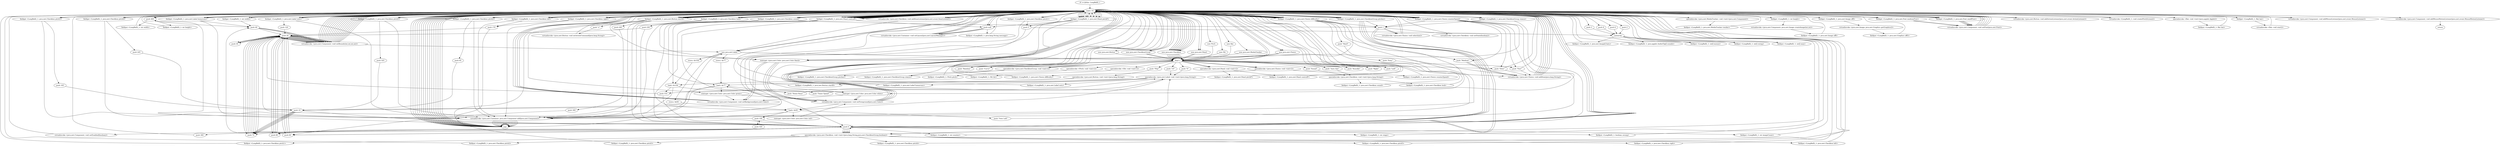 digraph "" {
    "r0 := @this: LongBall2_1"
    "load.r r0"
    "r0 := @this: LongBall2_1"->"load.r r0";
    "push 400"
    "load.r r0"->"push 400";
    "fieldput <LongBall2_1: int width>"
    "push 400"->"fieldput <LongBall2_1: int width>";
    "fieldput <LongBall2_1: int width>"->"load.r r0";
    "load.r r0"->"push 400";
    "fieldput <LongBall2_1: int height>"
    "push 400"->"fieldput <LongBall2_1: int height>";
    "fieldput <LongBall2_1: int height>"->"load.r r0";
    "new java.awt.MediaTracker"
    "load.r r0"->"new java.awt.MediaTracker";
    "dup1.r"
    "new java.awt.MediaTracker"->"dup1.r";
    "dup1.r"->"load.r r0";
    "specialinvoke <java.awt.MediaTracker: void <init>(java.awt.Component)>"
    "load.r r0"->"specialinvoke <java.awt.MediaTracker: void <init>(java.awt.Component)>";
    "fieldput <LongBall2_1: java.awt.MediaTracker tracker>"
    "specialinvoke <java.awt.MediaTracker: void <init>(java.awt.Component)>"->"fieldput <LongBall2_1: java.awt.MediaTracker tracker>";
    "fieldput <LongBall2_1: java.awt.MediaTracker tracker>"->"load.r r0";
    "push 8"
    "load.r r0"->"push 8";
    "newarray"
    "push 8"->"newarray";
    "fieldput <LongBall2_1: java.awt.Image[] bats>"
    "newarray"->"fieldput <LongBall2_1: java.awt.Image[] bats>";
    "fieldput <LongBall2_1: java.awt.Image[] bats>"->"load.r r0";
    "push 6"
    "load.r r0"->"push 6";
    "push 6"->"newarray";
    "fieldput <LongBall2_1: java.applet.AudioClip[] sounds>"
    "newarray"->"fieldput <LongBall2_1: java.applet.AudioClip[] sounds>";
    "fieldput <LongBall2_1: java.applet.AudioClip[] sounds>"->"load.r r0";
    "load.r r0"->"load.r r0";
    "load.r r0"->"load.r r0";
    "fieldget <LongBall2_1: int width>"
    "load.r r0"->"fieldget <LongBall2_1: int width>";
    "fieldget <LongBall2_1: int width>"->"load.r r0";
    "fieldget <LongBall2_1: int height>"
    "load.r r0"->"fieldget <LongBall2_1: int height>";
    "virtualinvoke <java.awt.Component: java.awt.Image createImage(int,int)>"
    "fieldget <LongBall2_1: int height>"->"virtualinvoke <java.awt.Component: java.awt.Image createImage(int,int)>";
    "fieldput <LongBall2_1: java.awt.Image offI>"
    "virtualinvoke <java.awt.Component: java.awt.Image createImage(int,int)>"->"fieldput <LongBall2_1: java.awt.Image offI>";
    "fieldput <LongBall2_1: java.awt.Image offI>"->"load.r r0";
    "load.r r0"->"load.r r0";
    "fieldget <LongBall2_1: java.awt.Image offI>"
    "load.r r0"->"fieldget <LongBall2_1: java.awt.Image offI>";
    "virtualinvoke <java.awt.Image: java.awt.Graphics getGraphics()>"
    "fieldget <LongBall2_1: java.awt.Image offI>"->"virtualinvoke <java.awt.Image: java.awt.Graphics getGraphics()>";
    "fieldput <LongBall2_1: java.awt.Graphics offG>"
    "virtualinvoke <java.awt.Image: java.awt.Graphics getGraphics()>"->"fieldput <LongBall2_1: java.awt.Graphics offG>";
    "fieldput <LongBall2_1: java.awt.Graphics offG>"->"load.r r0";
    "push null"
    "load.r r0"->"push null";
    "virtualinvoke <java.awt.Container: void setLayout(java.awt.LayoutManager)>"
    "push null"->"virtualinvoke <java.awt.Container: void setLayout(java.awt.LayoutManager)>";
    "virtualinvoke <java.awt.Container: void setLayout(java.awt.LayoutManager)>"->"load.r r0";
    "new java.awt.Choice"
    "load.r r0"->"new java.awt.Choice";
    "new java.awt.Choice"->"dup1.r";
    "specialinvoke <java.awt.Choice: void <init>()>"
    "dup1.r"->"specialinvoke <java.awt.Choice: void <init>()>";
    "fieldput <LongBall2_1: java.awt.Choice difficulty>"
    "specialinvoke <java.awt.Choice: void <init>()>"->"fieldput <LongBall2_1: java.awt.Choice difficulty>";
    "fieldput <LongBall2_1: java.awt.Choice difficulty>"->"load.r r0";
    "fieldget <LongBall2_1: java.awt.Choice difficulty>"
    "load.r r0"->"fieldget <LongBall2_1: java.awt.Choice difficulty>";
    "staticget <java.awt.Color: java.awt.Color black>"
    "fieldget <LongBall2_1: java.awt.Choice difficulty>"->"staticget <java.awt.Color: java.awt.Color black>";
    "virtualinvoke <java.awt.Component: void setForeground(java.awt.Color)>"
    "staticget <java.awt.Color: java.awt.Color black>"->"virtualinvoke <java.awt.Component: void setForeground(java.awt.Color)>";
    "virtualinvoke <java.awt.Component: void setForeground(java.awt.Color)>"->"load.r r0";
    "load.r r0"->"fieldget <LongBall2_1: java.awt.Choice difficulty>";
    "staticget <java.awt.Color: java.awt.Color white>"
    "fieldget <LongBall2_1: java.awt.Choice difficulty>"->"staticget <java.awt.Color: java.awt.Color white>";
    "virtualinvoke <java.awt.Component: void setBackground(java.awt.Color)>"
    "staticget <java.awt.Color: java.awt.Color white>"->"virtualinvoke <java.awt.Component: void setBackground(java.awt.Color)>";
    "virtualinvoke <java.awt.Component: void setBackground(java.awt.Color)>"->"load.r r0";
    "load.r r0"->"fieldget <LongBall2_1: java.awt.Choice difficulty>";
    "fieldget <LongBall2_1: java.awt.Choice difficulty>"->"load.r r0";
    "fieldget <LongBall2_1: java.awt.Font smallFont>"
    "load.r r0"->"fieldget <LongBall2_1: java.awt.Font smallFont>";
    "virtualinvoke <java.awt.Component: void setFont(java.awt.Font)>"
    "fieldget <LongBall2_1: java.awt.Font smallFont>"->"virtualinvoke <java.awt.Component: void setFont(java.awt.Font)>";
    "virtualinvoke <java.awt.Component: void setFont(java.awt.Font)>"->"load.r r0";
    "load.r r0"->"fieldget <LongBall2_1: java.awt.Choice difficulty>";
    "push \"Easy\""
    "fieldget <LongBall2_1: java.awt.Choice difficulty>"->"push \"Easy\"";
    "virtualinvoke <java.awt.Choice: void addItem(java.lang.String)>"
    "push \"Easy\""->"virtualinvoke <java.awt.Choice: void addItem(java.lang.String)>";
    "virtualinvoke <java.awt.Choice: void addItem(java.lang.String)>"->"load.r r0";
    "load.r r0"->"fieldget <LongBall2_1: java.awt.Choice difficulty>";
    "push \"Medium\""
    "fieldget <LongBall2_1: java.awt.Choice difficulty>"->"push \"Medium\"";
    "push \"Medium\""->"virtualinvoke <java.awt.Choice: void addItem(java.lang.String)>";
    "virtualinvoke <java.awt.Choice: void addItem(java.lang.String)>"->"load.r r0";
    "load.r r0"->"fieldget <LongBall2_1: java.awt.Choice difficulty>";
    "push \"Hard\""
    "fieldget <LongBall2_1: java.awt.Choice difficulty>"->"push \"Hard\"";
    "push \"Hard\""->"virtualinvoke <java.awt.Choice: void addItem(java.lang.String)>";
    "virtualinvoke <java.awt.Choice: void addItem(java.lang.String)>"->"load.r r0";
    "load.r r0"->"fieldget <LongBall2_1: java.awt.Choice difficulty>";
    "push 1"
    "fieldget <LongBall2_1: java.awt.Choice difficulty>"->"push 1";
    "virtualinvoke <java.awt.Choice: void select(int)>"
    "push 1"->"virtualinvoke <java.awt.Choice: void select(int)>";
    "virtualinvoke <java.awt.Choice: void select(int)>"->"load.r r0";
    "load.r r0"->"fieldget <LongBall2_1: java.awt.Choice difficulty>";
    "push 100"
    "fieldget <LongBall2_1: java.awt.Choice difficulty>"->"push 100";
    "push 320"
    "push 100"->"push 320";
    "push 320"->"push 100";
    "push 20"
    "push 100"->"push 20";
    "virtualinvoke <java.awt.Component: void setBounds(int,int,int,int)>"
    "push 20"->"virtualinvoke <java.awt.Component: void setBounds(int,int,int,int)>";
    "virtualinvoke <java.awt.Component: void setBounds(int,int,int,int)>"->"load.r r0";
    "load.r r0"->"load.r r0";
    "load.r r0"->"fieldget <LongBall2_1: java.awt.Choice difficulty>";
    "virtualinvoke <java.awt.Container: java.awt.Component add(java.awt.Component)>"
    "fieldget <LongBall2_1: java.awt.Choice difficulty>"->"virtualinvoke <java.awt.Container: java.awt.Component add(java.awt.Component)>";
    "pop"
    "virtualinvoke <java.awt.Container: java.awt.Component add(java.awt.Component)>"->"pop";
    "pop"->"load.r r0";
    "new java.awt.Button"
    "load.r r0"->"new java.awt.Button";
    "new java.awt.Button"->"dup1.r";
    "push \"Play\""
    "dup1.r"->"push \"Play\"";
    "specialinvoke <java.awt.Button: void <init>(java.lang.String)>"
    "push \"Play\""->"specialinvoke <java.awt.Button: void <init>(java.lang.String)>";
    "fieldput <LongBall2_1: java.awt.Button startB>"
    "specialinvoke <java.awt.Button: void <init>(java.lang.String)>"->"fieldput <LongBall2_1: java.awt.Button startB>";
    "fieldput <LongBall2_1: java.awt.Button startB>"->"load.r r0";
    "fieldget <LongBall2_1: java.awt.Button startB>"
    "load.r r0"->"fieldget <LongBall2_1: java.awt.Button startB>";
    "fieldget <LongBall2_1: java.awt.Button startB>"->"staticget <java.awt.Color: java.awt.Color black>";
    "staticget <java.awt.Color: java.awt.Color black>"->"virtualinvoke <java.awt.Component: void setForeground(java.awt.Color)>";
    "virtualinvoke <java.awt.Component: void setForeground(java.awt.Color)>"->"load.r r0";
    "load.r r0"->"fieldget <LongBall2_1: java.awt.Button startB>";
    "staticget <java.awt.Color: java.awt.Color green>"
    "fieldget <LongBall2_1: java.awt.Button startB>"->"staticget <java.awt.Color: java.awt.Color green>";
    "staticget <java.awt.Color: java.awt.Color green>"->"virtualinvoke <java.awt.Component: void setBackground(java.awt.Color)>";
    "virtualinvoke <java.awt.Component: void setBackground(java.awt.Color)>"->"load.r r0";
    "load.r r0"->"fieldget <LongBall2_1: java.awt.Button startB>";
    "fieldget <LongBall2_1: java.awt.Button startB>"->"load.r r0";
    "load.r r0"->"fieldget <LongBall2_1: java.awt.Font smallFont>";
    "fieldget <LongBall2_1: java.awt.Font smallFont>"->"virtualinvoke <java.awt.Component: void setFont(java.awt.Font)>";
    "virtualinvoke <java.awt.Component: void setFont(java.awt.Font)>"->"load.r r0";
    "load.r r0"->"fieldget <LongBall2_1: java.awt.Button startB>";
    "push 240"
    "fieldget <LongBall2_1: java.awt.Button startB>"->"push 240";
    "push 300"
    "push 240"->"push 300";
    "push 60"
    "push 300"->"push 60";
    "push 40"
    "push 60"->"push 40";
    "push 40"->"virtualinvoke <java.awt.Component: void setBounds(int,int,int,int)>";
    "virtualinvoke <java.awt.Component: void setBounds(int,int,int,int)>"->"load.r r0";
    "load.r r0"->"fieldget <LongBall2_1: java.awt.Button startB>";
    "push 0"
    "fieldget <LongBall2_1: java.awt.Button startB>"->"push 0";
    "virtualinvoke <java.awt.Component: void setEnabled(boolean)>"
    "push 0"->"virtualinvoke <java.awt.Component: void setEnabled(boolean)>";
    "virtualinvoke <java.awt.Component: void setEnabled(boolean)>"->"load.r r0";
    "load.r r0"->"fieldget <LongBall2_1: java.awt.Button startB>";
    "push \"s\""
    "fieldget <LongBall2_1: java.awt.Button startB>"->"push \"s\"";
    "virtualinvoke <java.awt.Button: void setActionCommand(java.lang.String)>"
    "push \"s\""->"virtualinvoke <java.awt.Button: void setActionCommand(java.lang.String)>";
    "virtualinvoke <java.awt.Button: void setActionCommand(java.lang.String)>"->"load.r r0";
    "load.r r0"->"fieldget <LongBall2_1: java.awt.Button startB>";
    "fieldget <LongBall2_1: java.awt.Button startB>"->"load.r r0";
    "virtualinvoke <java.awt.Button: void addActionListener(java.awt.event.ActionListener)>"
    "load.r r0"->"virtualinvoke <java.awt.Button: void addActionListener(java.awt.event.ActionListener)>";
    "virtualinvoke <java.awt.Button: void addActionListener(java.awt.event.ActionListener)>"->"load.r r0";
    "load.r r0"->"load.r r0";
    "load.r r0"->"fieldget <LongBall2_1: java.awt.Button startB>";
    "fieldget <LongBall2_1: java.awt.Button startB>"->"virtualinvoke <java.awt.Container: java.awt.Component add(java.awt.Component)>";
    "virtualinvoke <java.awt.Container: java.awt.Component add(java.awt.Component)>"->"pop";
    "pop"->"load.r r0";
    "new java.awt.CheckboxGroup"
    "load.r r0"->"new java.awt.CheckboxGroup";
    "new java.awt.CheckboxGroup"->"dup1.r";
    "specialinvoke <java.awt.CheckboxGroup: void <init>()>"
    "dup1.r"->"specialinvoke <java.awt.CheckboxGroup: void <init>()>";
    "fieldput <LongBall2_1: java.awt.CheckboxGroup pitches>"
    "specialinvoke <java.awt.CheckboxGroup: void <init>()>"->"fieldput <LongBall2_1: java.awt.CheckboxGroup pitches>";
    "fieldput <LongBall2_1: java.awt.CheckboxGroup pitches>"->"load.r r0";
    "new java.awt.Checkbox"
    "load.r r0"->"new java.awt.Checkbox";
    "new java.awt.Checkbox"->"dup1.r";
    "push \"Random\""
    "dup1.r"->"push \"Random\"";
    "push \"Random\""->"load.r r0";
    "fieldget <LongBall2_1: java.awt.CheckboxGroup pitches>"
    "load.r r0"->"fieldget <LongBall2_1: java.awt.CheckboxGroup pitches>";
    "fieldget <LongBall2_1: java.awt.CheckboxGroup pitches>"->"push 1";
    "specialinvoke <java.awt.Checkbox: void <init>(java.lang.String,java.awt.CheckboxGroup,boolean)>"
    "push 1"->"specialinvoke <java.awt.Checkbox: void <init>(java.lang.String,java.awt.CheckboxGroup,boolean)>";
    "fieldput <LongBall2_1: java.awt.Checkbox pitch1>"
    "specialinvoke <java.awt.Checkbox: void <init>(java.lang.String,java.awt.CheckboxGroup,boolean)>"->"fieldput <LongBall2_1: java.awt.Checkbox pitch1>";
    "fieldput <LongBall2_1: java.awt.Checkbox pitch1>"->"load.r r0";
    "fieldget <LongBall2_1: java.awt.Checkbox pitch1>"
    "load.r r0"->"fieldget <LongBall2_1: java.awt.Checkbox pitch1>";
    "push 5"
    "fieldget <LongBall2_1: java.awt.Checkbox pitch1>"->"push 5";
    "push 10"
    "push 5"->"push 10";
    "push 70"
    "push 10"->"push 70";
    "push 70"->"push 20";
    "push 20"->"virtualinvoke <java.awt.Component: void setBounds(int,int,int,int)>";
    "virtualinvoke <java.awt.Component: void setBounds(int,int,int,int)>"->"load.r r0";
    "load.r r0"->"new java.awt.Checkbox";
    "new java.awt.Checkbox"->"dup1.r";
    "push \"Fast\""
    "dup1.r"->"push \"Fast\"";
    "push \"Fast\""->"load.r r0";
    "load.r r0"->"fieldget <LongBall2_1: java.awt.CheckboxGroup pitches>";
    "fieldget <LongBall2_1: java.awt.CheckboxGroup pitches>"->"push 0";
    "push 0"->"specialinvoke <java.awt.Checkbox: void <init>(java.lang.String,java.awt.CheckboxGroup,boolean)>";
    "fieldput <LongBall2_1: java.awt.Checkbox pitch2>"
    "specialinvoke <java.awt.Checkbox: void <init>(java.lang.String,java.awt.CheckboxGroup,boolean)>"->"fieldput <LongBall2_1: java.awt.Checkbox pitch2>";
    "fieldput <LongBall2_1: java.awt.Checkbox pitch2>"->"load.r r0";
    "fieldget <LongBall2_1: java.awt.Checkbox pitch2>"
    "load.r r0"->"fieldget <LongBall2_1: java.awt.Checkbox pitch2>";
    "push 85"
    "fieldget <LongBall2_1: java.awt.Checkbox pitch2>"->"push 85";
    "push 85"->"push 10";
    "push 10"->"push 70";
    "push 70"->"push 20";
    "push 20"->"virtualinvoke <java.awt.Component: void setBounds(int,int,int,int)>";
    "virtualinvoke <java.awt.Component: void setBounds(int,int,int,int)>"->"load.r r0";
    "load.r r0"->"new java.awt.Checkbox";
    "new java.awt.Checkbox"->"dup1.r";
    "push \"Slow\""
    "dup1.r"->"push \"Slow\"";
    "push \"Slow\""->"load.r r0";
    "load.r r0"->"fieldget <LongBall2_1: java.awt.CheckboxGroup pitches>";
    "fieldget <LongBall2_1: java.awt.CheckboxGroup pitches>"->"push 0";
    "push 0"->"specialinvoke <java.awt.Checkbox: void <init>(java.lang.String,java.awt.CheckboxGroup,boolean)>";
    "fieldput <LongBall2_1: java.awt.Checkbox pitch3>"
    "specialinvoke <java.awt.Checkbox: void <init>(java.lang.String,java.awt.CheckboxGroup,boolean)>"->"fieldput <LongBall2_1: java.awt.Checkbox pitch3>";
    "fieldput <LongBall2_1: java.awt.Checkbox pitch3>"->"load.r r0";
    "fieldget <LongBall2_1: java.awt.Checkbox pitch3>"
    "load.r r0"->"fieldget <LongBall2_1: java.awt.Checkbox pitch3>";
    "push 165"
    "fieldget <LongBall2_1: java.awt.Checkbox pitch3>"->"push 165";
    "push 165"->"push 10";
    "push 10"->"push 70";
    "push 70"->"push 20";
    "push 20"->"virtualinvoke <java.awt.Component: void setBounds(int,int,int,int)>";
    "virtualinvoke <java.awt.Component: void setBounds(int,int,int,int)>"->"load.r r0";
    "load.r r0"->"new java.awt.Checkbox";
    "new java.awt.Checkbox"->"dup1.r";
    "push \"Curve\""
    "dup1.r"->"push \"Curve\"";
    "push \"Curve\""->"load.r r0";
    "load.r r0"->"fieldget <LongBall2_1: java.awt.CheckboxGroup pitches>";
    "fieldget <LongBall2_1: java.awt.CheckboxGroup pitches>"->"push 0";
    "push 0"->"specialinvoke <java.awt.Checkbox: void <init>(java.lang.String,java.awt.CheckboxGroup,boolean)>";
    "fieldput <LongBall2_1: java.awt.Checkbox pitch4>"
    "specialinvoke <java.awt.Checkbox: void <init>(java.lang.String,java.awt.CheckboxGroup,boolean)>"->"fieldput <LongBall2_1: java.awt.Checkbox pitch4>";
    "fieldput <LongBall2_1: java.awt.Checkbox pitch4>"->"load.r r0";
    "fieldget <LongBall2_1: java.awt.Checkbox pitch4>"
    "load.r r0"->"fieldget <LongBall2_1: java.awt.Checkbox pitch4>";
    "push 245"
    "fieldget <LongBall2_1: java.awt.Checkbox pitch4>"->"push 245";
    "push 245"->"push 10";
    "push 10"->"push 70";
    "push 70"->"push 20";
    "push 20"->"virtualinvoke <java.awt.Component: void setBounds(int,int,int,int)>";
    "virtualinvoke <java.awt.Component: void setBounds(int,int,int,int)>"->"load.r r0";
    "load.r r0"->"new java.awt.Checkbox";
    "new java.awt.Checkbox"->"dup1.r";
    "push \"Knuckle\""
    "dup1.r"->"push \"Knuckle\"";
    "push \"Knuckle\""->"load.r r0";
    "load.r r0"->"fieldget <LongBall2_1: java.awt.CheckboxGroup pitches>";
    "fieldget <LongBall2_1: java.awt.CheckboxGroup pitches>"->"push 0";
    "push 0"->"specialinvoke <java.awt.Checkbox: void <init>(java.lang.String,java.awt.CheckboxGroup,boolean)>";
    "fieldput <LongBall2_1: java.awt.Checkbox pitch5>"
    "specialinvoke <java.awt.Checkbox: void <init>(java.lang.String,java.awt.CheckboxGroup,boolean)>"->"fieldput <LongBall2_1: java.awt.Checkbox pitch5>";
    "fieldput <LongBall2_1: java.awt.Checkbox pitch5>"->"load.r r0";
    "fieldget <LongBall2_1: java.awt.Checkbox pitch5>"
    "load.r r0"->"fieldget <LongBall2_1: java.awt.Checkbox pitch5>";
    "push 325"
    "fieldget <LongBall2_1: java.awt.Checkbox pitch5>"->"push 325";
    "push 325"->"push 10";
    "push 10"->"push 70";
    "push 70"->"push 20";
    "push 20"->"virtualinvoke <java.awt.Component: void setBounds(int,int,int,int)>";
    "virtualinvoke <java.awt.Component: void setBounds(int,int,int,int)>"->"load.r r0";
    "new java.awt.Panel"
    "load.r r0"->"new java.awt.Panel";
    "new java.awt.Panel"->"dup1.r";
    "specialinvoke <java.awt.Panel: void <init>()>"
    "dup1.r"->"specialinvoke <java.awt.Panel: void <init>()>";
    "fieldput <LongBall2_1: java.awt.Panel pitchP>"
    "specialinvoke <java.awt.Panel: void <init>()>"->"fieldput <LongBall2_1: java.awt.Panel pitchP>";
    "fieldput <LongBall2_1: java.awt.Panel pitchP>"->"load.r r0";
    "fieldget <LongBall2_1: java.awt.Panel pitchP>"
    "load.r r0"->"fieldget <LongBall2_1: java.awt.Panel pitchP>";
    "fieldget <LongBall2_1: java.awt.Panel pitchP>"->"push null";
    "push null"->"virtualinvoke <java.awt.Container: void setLayout(java.awt.LayoutManager)>";
    "virtualinvoke <java.awt.Container: void setLayout(java.awt.LayoutManager)>"->"load.r r0";
    "load.r r0"->"fieldget <LongBall2_1: java.awt.Panel pitchP>";
    "fieldget <LongBall2_1: java.awt.Panel pitchP>"->"staticget <java.awt.Color: java.awt.Color black>";
    "staticget <java.awt.Color: java.awt.Color black>"->"virtualinvoke <java.awt.Component: void setBackground(java.awt.Color)>";
    "virtualinvoke <java.awt.Component: void setBackground(java.awt.Color)>"->"load.r r0";
    "load.r r0"->"fieldget <LongBall2_1: java.awt.Panel pitchP>";
    "fieldget <LongBall2_1: java.awt.Panel pitchP>"->"staticget <java.awt.Color: java.awt.Color white>";
    "staticget <java.awt.Color: java.awt.Color white>"->"virtualinvoke <java.awt.Component: void setForeground(java.awt.Color)>";
    "virtualinvoke <java.awt.Component: void setForeground(java.awt.Color)>"->"load.r r0";
    "load.r r0"->"fieldget <LongBall2_1: java.awt.Panel pitchP>";
    "fieldget <LongBall2_1: java.awt.Panel pitchP>"->"load.r r0";
    "load.r r0"->"fieldget <LongBall2_1: java.awt.Font smallFont>";
    "fieldget <LongBall2_1: java.awt.Font smallFont>"->"virtualinvoke <java.awt.Component: void setFont(java.awt.Font)>";
    "virtualinvoke <java.awt.Component: void setFont(java.awt.Font)>"->"load.r r0";
    "load.r r0"->"fieldget <LongBall2_1: java.awt.Panel pitchP>";
    "fieldget <LongBall2_1: java.awt.Panel pitchP>"->"push 0";
    "push 0"->"push 0";
    "push 0"->"push 400";
    "push 400"->"push 40";
    "push 40"->"virtualinvoke <java.awt.Component: void setBounds(int,int,int,int)>";
    "virtualinvoke <java.awt.Component: void setBounds(int,int,int,int)>"->"load.r r0";
    "load.r r0"->"fieldget <LongBall2_1: java.awt.Panel pitchP>";
    "fieldget <LongBall2_1: java.awt.Panel pitchP>"->"load.r r0";
    "load.r r0"->"fieldget <LongBall2_1: java.awt.Checkbox pitch1>";
    "fieldget <LongBall2_1: java.awt.Checkbox pitch1>"->"virtualinvoke <java.awt.Container: java.awt.Component add(java.awt.Component)>";
    "virtualinvoke <java.awt.Container: java.awt.Component add(java.awt.Component)>"->"pop";
    "pop"->"load.r r0";
    "load.r r0"->"fieldget <LongBall2_1: java.awt.Panel pitchP>";
    "fieldget <LongBall2_1: java.awt.Panel pitchP>"->"load.r r0";
    "load.r r0"->"fieldget <LongBall2_1: java.awt.Checkbox pitch2>";
    "fieldget <LongBall2_1: java.awt.Checkbox pitch2>"->"virtualinvoke <java.awt.Container: java.awt.Component add(java.awt.Component)>";
    "virtualinvoke <java.awt.Container: java.awt.Component add(java.awt.Component)>"->"pop";
    "pop"->"load.r r0";
    "load.r r0"->"fieldget <LongBall2_1: java.awt.Panel pitchP>";
    "fieldget <LongBall2_1: java.awt.Panel pitchP>"->"load.r r0";
    "load.r r0"->"fieldget <LongBall2_1: java.awt.Checkbox pitch3>";
    "fieldget <LongBall2_1: java.awt.Checkbox pitch3>"->"virtualinvoke <java.awt.Container: java.awt.Component add(java.awt.Component)>";
    "virtualinvoke <java.awt.Container: java.awt.Component add(java.awt.Component)>"->"pop";
    "pop"->"load.r r0";
    "load.r r0"->"fieldget <LongBall2_1: java.awt.Panel pitchP>";
    "fieldget <LongBall2_1: java.awt.Panel pitchP>"->"load.r r0";
    "load.r r0"->"fieldget <LongBall2_1: java.awt.Checkbox pitch4>";
    "fieldget <LongBall2_1: java.awt.Checkbox pitch4>"->"virtualinvoke <java.awt.Container: java.awt.Component add(java.awt.Component)>";
    "virtualinvoke <java.awt.Container: java.awt.Component add(java.awt.Component)>"->"pop";
    "pop"->"load.r r0";
    "load.r r0"->"fieldget <LongBall2_1: java.awt.Panel pitchP>";
    "fieldget <LongBall2_1: java.awt.Panel pitchP>"->"load.r r0";
    "load.r r0"->"fieldget <LongBall2_1: java.awt.Checkbox pitch5>";
    "fieldget <LongBall2_1: java.awt.Checkbox pitch5>"->"virtualinvoke <java.awt.Container: java.awt.Component add(java.awt.Component)>";
    "virtualinvoke <java.awt.Container: java.awt.Component add(java.awt.Component)>"->"pop";
    "new java.awt.Label"
    "pop"->"new java.awt.Label";
    "store.r $r77"
    "new java.awt.Label"->"store.r $r77";
    "load.r $r77"
    "store.r $r77"->"load.r $r77";
    "push \"Home Runs\""
    "load.r $r77"->"push \"Home Runs\"";
    "specialinvoke <java.awt.Label: void <init>(java.lang.String)>"
    "push \"Home Runs\""->"specialinvoke <java.awt.Label: void <init>(java.lang.String)>";
    "specialinvoke <java.awt.Label: void <init>(java.lang.String)>"->"load.r $r77";
    "load.r $r77"->"staticget <java.awt.Color: java.awt.Color green>";
    "staticget <java.awt.Color: java.awt.Color green>"->"virtualinvoke <java.awt.Component: void setForeground(java.awt.Color)>";
    "virtualinvoke <java.awt.Component: void setForeground(java.awt.Color)>"->"load.r $r77";
    "load.r $r77"->"push 10";
    "push 10"->"push 0";
    "push 80"
    "push 0"->"push 80";
    "push 80"->"push 20";
    "push 20"->"virtualinvoke <java.awt.Component: void setBounds(int,int,int,int)>";
    "virtualinvoke <java.awt.Component: void setBounds(int,int,int,int)>"->"load.r r0";
    "load.r r0"->"new java.awt.Label";
    "new java.awt.Label"->"dup1.r";
    "push \"0\""
    "dup1.r"->"push \"0\"";
    "push \"0\""->"specialinvoke <java.awt.Label: void <init>(java.lang.String)>";
    "fieldput <LongBall2_1: java.awt.Label homeruns>"
    "specialinvoke <java.awt.Label: void <init>(java.lang.String)>"->"fieldput <LongBall2_1: java.awt.Label homeruns>";
    "fieldput <LongBall2_1: java.awt.Label homeruns>"->"load.r r0";
    "fieldget <LongBall2_1: java.awt.Label homeruns>"
    "load.r r0"->"fieldget <LongBall2_1: java.awt.Label homeruns>";
    "fieldget <LongBall2_1: java.awt.Label homeruns>"->"load.r r0";
    "fieldget <LongBall2_1: java.awt.Font mediumFont>"
    "load.r r0"->"fieldget <LongBall2_1: java.awt.Font mediumFont>";
    "fieldget <LongBall2_1: java.awt.Font mediumFont>"->"virtualinvoke <java.awt.Component: void setFont(java.awt.Font)>";
    "virtualinvoke <java.awt.Component: void setFont(java.awt.Font)>"->"load.r r0";
    "load.r r0"->"fieldget <LongBall2_1: java.awt.Label homeruns>";
    "fieldget <LongBall2_1: java.awt.Label homeruns>"->"push 40";
    "push 40"->"push 20";
    "push 30"
    "push 20"->"push 30";
    "push 30"->"push 20";
    "push 20"->"virtualinvoke <java.awt.Component: void setBounds(int,int,int,int)>";
    "virtualinvoke <java.awt.Component: void setBounds(int,int,int,int)>"->"new java.awt.Label";
    "store.r $r83"
    "new java.awt.Label"->"store.r $r83";
    "load.r $r83"
    "store.r $r83"->"load.r $r83";
    "push \"Outs Left\""
    "load.r $r83"->"push \"Outs Left\"";
    "push \"Outs Left\""->"specialinvoke <java.awt.Label: void <init>(java.lang.String)>";
    "specialinvoke <java.awt.Label: void <init>(java.lang.String)>"->"load.r $r83";
    "staticget <java.awt.Color: java.awt.Color red>"
    "load.r $r83"->"staticget <java.awt.Color: java.awt.Color red>";
    "staticget <java.awt.Color: java.awt.Color red>"->"virtualinvoke <java.awt.Component: void setForeground(java.awt.Color)>";
    "virtualinvoke <java.awt.Component: void setForeground(java.awt.Color)>"->"load.r $r83";
    "load.r $r83"->"push 100";
    "push 100"->"push 0";
    "push 0"->"push 60";
    "push 60"->"push 20";
    "push 20"->"virtualinvoke <java.awt.Component: void setBounds(int,int,int,int)>";
    "virtualinvoke <java.awt.Component: void setBounds(int,int,int,int)>"->"load.r r0";
    "load.r r0"->"new java.awt.Label";
    "new java.awt.Label"->"dup1.r";
    "push \"10\""
    "dup1.r"->"push \"10\"";
    "push \"10\""->"specialinvoke <java.awt.Label: void <init>(java.lang.String)>";
    "fieldput <LongBall2_1: java.awt.Label outs>"
    "specialinvoke <java.awt.Label: void <init>(java.lang.String)>"->"fieldput <LongBall2_1: java.awt.Label outs>";
    "fieldput <LongBall2_1: java.awt.Label outs>"->"load.r r0";
    "fieldget <LongBall2_1: java.awt.Label outs>"
    "load.r r0"->"fieldget <LongBall2_1: java.awt.Label outs>";
    "fieldget <LongBall2_1: java.awt.Label outs>"->"load.r r0";
    "load.r r0"->"fieldget <LongBall2_1: java.awt.Font mediumFont>";
    "fieldget <LongBall2_1: java.awt.Font mediumFont>"->"virtualinvoke <java.awt.Component: void setFont(java.awt.Font)>";
    "virtualinvoke <java.awt.Component: void setFont(java.awt.Font)>"->"load.r r0";
    "load.r r0"->"fieldget <LongBall2_1: java.awt.Label outs>";
    "push 120"
    "fieldget <LongBall2_1: java.awt.Label outs>"->"push 120";
    "push 120"->"push 20";
    "push 20"->"push 30";
    "push 30"->"push 20";
    "push 20"->"virtualinvoke <java.awt.Component: void setBounds(int,int,int,int)>";
    "virtualinvoke <java.awt.Component: void setBounds(int,int,int,int)>"->"load.r r0";
    "load.r r0"->"new java.awt.CheckboxGroup";
    "new java.awt.CheckboxGroup"->"dup1.r";
    "dup1.r"->"specialinvoke <java.awt.CheckboxGroup: void <init>()>";
    "fieldput <LongBall2_1: java.awt.CheckboxGroup stance>"
    "specialinvoke <java.awt.CheckboxGroup: void <init>()>"->"fieldput <LongBall2_1: java.awt.CheckboxGroup stance>";
    "fieldput <LongBall2_1: java.awt.CheckboxGroup stance>"->"load.r r0";
    "load.r r0"->"new java.awt.Checkbox";
    "new java.awt.Checkbox"->"dup1.r";
    "push \"Right\""
    "dup1.r"->"push \"Right\"";
    "push \"Right\""->"load.r r0";
    "fieldget <LongBall2_1: java.awt.CheckboxGroup stance>"
    "load.r r0"->"fieldget <LongBall2_1: java.awt.CheckboxGroup stance>";
    "fieldget <LongBall2_1: java.awt.CheckboxGroup stance>"->"push 1";
    "push 1"->"specialinvoke <java.awt.Checkbox: void <init>(java.lang.String,java.awt.CheckboxGroup,boolean)>";
    "fieldput <LongBall2_1: java.awt.Checkbox right>"
    "specialinvoke <java.awt.Checkbox: void <init>(java.lang.String,java.awt.CheckboxGroup,boolean)>"->"fieldput <LongBall2_1: java.awt.Checkbox right>";
    "fieldput <LongBall2_1: java.awt.Checkbox right>"->"load.r r0";
    "fieldget <LongBall2_1: java.awt.Checkbox right>"
    "load.r r0"->"fieldget <LongBall2_1: java.awt.Checkbox right>";
    "push 170"
    "fieldget <LongBall2_1: java.awt.Checkbox right>"->"push 170";
    "push 170"->"push 0";
    "push 0"->"push 60";
    "push 60"->"push 20";
    "push 20"->"virtualinvoke <java.awt.Component: void setBounds(int,int,int,int)>";
    "virtualinvoke <java.awt.Component: void setBounds(int,int,int,int)>"->"load.r r0";
    "load.r r0"->"fieldget <LongBall2_1: java.awt.Checkbox right>";
    "fieldget <LongBall2_1: java.awt.Checkbox right>"->"load.r r0";
    "virtualinvoke <java.awt.Checkbox: void addItemListener(java.awt.event.ItemListener)>"
    "load.r r0"->"virtualinvoke <java.awt.Checkbox: void addItemListener(java.awt.event.ItemListener)>";
    "virtualinvoke <java.awt.Checkbox: void addItemListener(java.awt.event.ItemListener)>"->"load.r r0";
    "load.r r0"->"new java.awt.Checkbox";
    "new java.awt.Checkbox"->"dup1.r";
    "push \"Left\""
    "dup1.r"->"push \"Left\"";
    "push \"Left\""->"load.r r0";
    "load.r r0"->"fieldget <LongBall2_1: java.awt.CheckboxGroup stance>";
    "fieldget <LongBall2_1: java.awt.CheckboxGroup stance>"->"push 0";
    "push 0"->"specialinvoke <java.awt.Checkbox: void <init>(java.lang.String,java.awt.CheckboxGroup,boolean)>";
    "fieldput <LongBall2_1: java.awt.Checkbox left>"
    "specialinvoke <java.awt.Checkbox: void <init>(java.lang.String,java.awt.CheckboxGroup,boolean)>"->"fieldput <LongBall2_1: java.awt.Checkbox left>";
    "fieldput <LongBall2_1: java.awt.Checkbox left>"->"load.r r0";
    "fieldget <LongBall2_1: java.awt.Checkbox left>"
    "load.r r0"->"fieldget <LongBall2_1: java.awt.Checkbox left>";
    "fieldget <LongBall2_1: java.awt.Checkbox left>"->"push 170";
    "push 170"->"push 20";
    "push 20"->"push 60";
    "push 60"->"push 20";
    "push 20"->"virtualinvoke <java.awt.Component: void setBounds(int,int,int,int)>";
    "virtualinvoke <java.awt.Component: void setBounds(int,int,int,int)>"->"load.r r0";
    "load.r r0"->"fieldget <LongBall2_1: java.awt.Checkbox left>";
    "fieldget <LongBall2_1: java.awt.Checkbox left>"->"load.r r0";
    "load.r r0"->"virtualinvoke <java.awt.Checkbox: void addItemListener(java.awt.event.ItemListener)>";
    "virtualinvoke <java.awt.Checkbox: void addItemListener(java.awt.event.ItemListener)>"->"load.r r0";
    "load.r r0"->"new java.awt.Checkbox";
    "new java.awt.Checkbox"->"dup1.r";
    "push \"Sound\""
    "dup1.r"->"push \"Sound\"";
    "specialinvoke <java.awt.Checkbox: void <init>(java.lang.String)>"
    "push \"Sound\""->"specialinvoke <java.awt.Checkbox: void <init>(java.lang.String)>";
    "fieldput <LongBall2_1: java.awt.Checkbox sound>"
    "specialinvoke <java.awt.Checkbox: void <init>(java.lang.String)>"->"fieldput <LongBall2_1: java.awt.Checkbox sound>";
    "fieldput <LongBall2_1: java.awt.Checkbox sound>"->"load.r r0";
    "fieldget <LongBall2_1: java.awt.Checkbox sound>"
    "load.r r0"->"fieldget <LongBall2_1: java.awt.Checkbox sound>";
    "fieldget <LongBall2_1: java.awt.Checkbox sound>"->"push 1";
    "virtualinvoke <java.awt.Checkbox: void setState(boolean)>"
    "push 1"->"virtualinvoke <java.awt.Checkbox: void setState(boolean)>";
    "virtualinvoke <java.awt.Checkbox: void setState(boolean)>"->"load.r r0";
    "load.r r0"->"fieldget <LongBall2_1: java.awt.Checkbox sound>";
    "push 230"
    "fieldget <LongBall2_1: java.awt.Checkbox sound>"->"push 230";
    "push 230"->"push 20";
    "push 20"->"push 70";
    "push 70"->"push 20";
    "push 20"->"virtualinvoke <java.awt.Component: void setBounds(int,int,int,int)>";
    "virtualinvoke <java.awt.Component: void setBounds(int,int,int,int)>"->"load.r r0";
    "load.r r0"->"new java.awt.Checkbox";
    "new java.awt.Checkbox"->"dup1.r";
    "push \"Auto Aim\""
    "dup1.r"->"push \"Auto Aim\"";
    "push \"Auto Aim\""->"specialinvoke <java.awt.Checkbox: void <init>(java.lang.String)>";
    "fieldput <LongBall2_1: java.awt.Checkbox lock>"
    "specialinvoke <java.awt.Checkbox: void <init>(java.lang.String)>"->"fieldput <LongBall2_1: java.awt.Checkbox lock>";
    "fieldput <LongBall2_1: java.awt.Checkbox lock>"->"load.r r0";
    "fieldget <LongBall2_1: java.awt.Checkbox lock>"
    "load.r r0"->"fieldget <LongBall2_1: java.awt.Checkbox lock>";
    "fieldget <LongBall2_1: java.awt.Checkbox lock>"->"push 230";
    "push 230"->"push 0";
    "push 0"->"push 70";
    "push 70"->"push 20";
    "push 20"->"virtualinvoke <java.awt.Component: void setBounds(int,int,int,int)>";
    "virtualinvoke <java.awt.Component: void setBounds(int,int,int,int)>"->"load.r r0";
    "load.r r0"->"fieldget <LongBall2_1: java.awt.Checkbox lock>";
    "fieldget <LongBall2_1: java.awt.Checkbox lock>"->"load.r r0";
    "load.r r0"->"virtualinvoke <java.awt.Checkbox: void addItemListener(java.awt.event.ItemListener)>";
    "virtualinvoke <java.awt.Checkbox: void addItemListener(java.awt.event.ItemListener)>"->"new java.awt.Label";
    "store.r $r104"
    "new java.awt.Label"->"store.r $r104";
    "load.r $r104"
    "store.r $r104"->"load.r $r104";
    "push \"Timer Speed\""
    "load.r $r104"->"push \"Timer Speed\"";
    "push \"Timer Speed\""->"specialinvoke <java.awt.Label: void <init>(java.lang.String)>";
    "specialinvoke <java.awt.Label: void <init>(java.lang.String)>"->"load.r $r104";
    "push 310"
    "load.r $r104"->"push 310";
    "push 310"->"push 0";
    "push 0"->"push 80";
    "push 80"->"push 20";
    "push 20"->"virtualinvoke <java.awt.Component: void setBounds(int,int,int,int)>";
    "virtualinvoke <java.awt.Component: void setBounds(int,int,int,int)>"->"load.r r0";
    "load.r r0"->"new java.awt.Choice";
    "new java.awt.Choice"->"dup1.r";
    "dup1.r"->"specialinvoke <java.awt.Choice: void <init>()>";
    "fieldput <LongBall2_1: java.awt.Choice counterSpeed>"
    "specialinvoke <java.awt.Choice: void <init>()>"->"fieldput <LongBall2_1: java.awt.Choice counterSpeed>";
    "fieldput <LongBall2_1: java.awt.Choice counterSpeed>"->"load.r r0";
    "fieldget <LongBall2_1: java.awt.Choice counterSpeed>"
    "load.r r0"->"fieldget <LongBall2_1: java.awt.Choice counterSpeed>";
    "fieldget <LongBall2_1: java.awt.Choice counterSpeed>"->"push \"Slow\"";
    "push \"Slow\""->"virtualinvoke <java.awt.Choice: void addItem(java.lang.String)>";
    "virtualinvoke <java.awt.Choice: void addItem(java.lang.String)>"->"load.r r0";
    "load.r r0"->"fieldget <LongBall2_1: java.awt.Choice counterSpeed>";
    "fieldget <LongBall2_1: java.awt.Choice counterSpeed>"->"push \"Medium\"";
    "push \"Medium\""->"virtualinvoke <java.awt.Choice: void addItem(java.lang.String)>";
    "virtualinvoke <java.awt.Choice: void addItem(java.lang.String)>"->"load.r r0";
    "load.r r0"->"fieldget <LongBall2_1: java.awt.Choice counterSpeed>";
    "fieldget <LongBall2_1: java.awt.Choice counterSpeed>"->"push \"Fast\"";
    "push \"Fast\""->"virtualinvoke <java.awt.Choice: void addItem(java.lang.String)>";
    "virtualinvoke <java.awt.Choice: void addItem(java.lang.String)>"->"load.r r0";
    "load.r r0"->"fieldget <LongBall2_1: java.awt.Choice counterSpeed>";
    "fieldget <LongBall2_1: java.awt.Choice counterSpeed>"->"push 310";
    "push 310"->"push 20";
    "push 20"->"push 80";
    "push 80"->"push 20";
    "push 20"->"virtualinvoke <java.awt.Component: void setBounds(int,int,int,int)>";
    "virtualinvoke <java.awt.Component: void setBounds(int,int,int,int)>"->"load.r r0";
    "load.r r0"->"fieldget <LongBall2_1: java.awt.Choice counterSpeed>";
    "fieldget <LongBall2_1: java.awt.Choice counterSpeed>"->"staticget <java.awt.Color: java.awt.Color black>";
    "staticget <java.awt.Color: java.awt.Color black>"->"virtualinvoke <java.awt.Component: void setForeground(java.awt.Color)>";
    "virtualinvoke <java.awt.Component: void setForeground(java.awt.Color)>"->"load.r r0";
    "load.r r0"->"fieldget <LongBall2_1: java.awt.Choice counterSpeed>";
    "fieldget <LongBall2_1: java.awt.Choice counterSpeed>"->"push 1";
    "push 1"->"virtualinvoke <java.awt.Choice: void select(int)>";
    "virtualinvoke <java.awt.Choice: void select(int)>"->"load.r r0";
    "load.r r0"->"new java.awt.Panel";
    "new java.awt.Panel"->"dup1.r";
    "dup1.r"->"specialinvoke <java.awt.Panel: void <init>()>";
    "fieldput <LongBall2_1: java.awt.Panel controlP>"
    "specialinvoke <java.awt.Panel: void <init>()>"->"fieldput <LongBall2_1: java.awt.Panel controlP>";
    "fieldput <LongBall2_1: java.awt.Panel controlP>"->"load.r r0";
    "fieldget <LongBall2_1: java.awt.Panel controlP>"
    "load.r r0"->"fieldget <LongBall2_1: java.awt.Panel controlP>";
    "fieldget <LongBall2_1: java.awt.Panel controlP>"->"push null";
    "push null"->"virtualinvoke <java.awt.Container: void setLayout(java.awt.LayoutManager)>";
    "virtualinvoke <java.awt.Container: void setLayout(java.awt.LayoutManager)>"->"load.r r0";
    "load.r r0"->"fieldget <LongBall2_1: java.awt.Panel controlP>";
    "fieldget <LongBall2_1: java.awt.Panel controlP>"->"push 0";
    "push 360"
    "push 0"->"push 360";
    "push 360"->"load.r r0";
    "load.r r0"->"fieldget <LongBall2_1: int width>";
    "fieldget <LongBall2_1: int width>"->"push 40";
    "push 40"->"virtualinvoke <java.awt.Component: void setBounds(int,int,int,int)>";
    "virtualinvoke <java.awt.Component: void setBounds(int,int,int,int)>"->"load.r r0";
    "load.r r0"->"fieldget <LongBall2_1: java.awt.Panel controlP>";
    "fieldget <LongBall2_1: java.awt.Panel controlP>"->"load.r r0";
    "load.r r0"->"fieldget <LongBall2_1: java.awt.Font smallFont>";
    "fieldget <LongBall2_1: java.awt.Font smallFont>"->"virtualinvoke <java.awt.Component: void setFont(java.awt.Font)>";
    "virtualinvoke <java.awt.Component: void setFont(java.awt.Font)>"->"load.r r0";
    "load.r r0"->"fieldget <LongBall2_1: java.awt.Panel controlP>";
    "fieldget <LongBall2_1: java.awt.Panel controlP>"->"staticget <java.awt.Color: java.awt.Color black>";
    "staticget <java.awt.Color: java.awt.Color black>"->"virtualinvoke <java.awt.Component: void setBackground(java.awt.Color)>";
    "virtualinvoke <java.awt.Component: void setBackground(java.awt.Color)>"->"load.r r0";
    "load.r r0"->"fieldget <LongBall2_1: java.awt.Panel controlP>";
    "fieldget <LongBall2_1: java.awt.Panel controlP>"->"staticget <java.awt.Color: java.awt.Color white>";
    "staticget <java.awt.Color: java.awt.Color white>"->"virtualinvoke <java.awt.Component: void setForeground(java.awt.Color)>";
    "virtualinvoke <java.awt.Component: void setForeground(java.awt.Color)>"->"load.r r0";
    "load.r r0"->"fieldget <LongBall2_1: java.awt.Panel controlP>";
    "fieldget <LongBall2_1: java.awt.Panel controlP>"->"load.r $r77";
    "load.r $r77"->"virtualinvoke <java.awt.Container: java.awt.Component add(java.awt.Component)>";
    "virtualinvoke <java.awt.Container: java.awt.Component add(java.awt.Component)>"->"pop";
    "pop"->"load.r r0";
    "load.r r0"->"fieldget <LongBall2_1: java.awt.Panel controlP>";
    "fieldget <LongBall2_1: java.awt.Panel controlP>"->"load.r r0";
    "load.r r0"->"fieldget <LongBall2_1: java.awt.Label homeruns>";
    "fieldget <LongBall2_1: java.awt.Label homeruns>"->"virtualinvoke <java.awt.Container: java.awt.Component add(java.awt.Component)>";
    "virtualinvoke <java.awt.Container: java.awt.Component add(java.awt.Component)>"->"pop";
    "pop"->"load.r r0";
    "load.r r0"->"fieldget <LongBall2_1: java.awt.Panel controlP>";
    "fieldget <LongBall2_1: java.awt.Panel controlP>"->"load.r $r83";
    "load.r $r83"->"virtualinvoke <java.awt.Container: java.awt.Component add(java.awt.Component)>";
    "virtualinvoke <java.awt.Container: java.awt.Component add(java.awt.Component)>"->"pop";
    "pop"->"load.r r0";
    "load.r r0"->"fieldget <LongBall2_1: java.awt.Panel controlP>";
    "fieldget <LongBall2_1: java.awt.Panel controlP>"->"load.r r0";
    "load.r r0"->"fieldget <LongBall2_1: java.awt.Label outs>";
    "fieldget <LongBall2_1: java.awt.Label outs>"->"virtualinvoke <java.awt.Container: java.awt.Component add(java.awt.Component)>";
    "virtualinvoke <java.awt.Container: java.awt.Component add(java.awt.Component)>"->"pop";
    "pop"->"load.r r0";
    "load.r r0"->"fieldget <LongBall2_1: java.awt.Panel controlP>";
    "fieldget <LongBall2_1: java.awt.Panel controlP>"->"load.r r0";
    "load.r r0"->"fieldget <LongBall2_1: java.awt.Checkbox right>";
    "fieldget <LongBall2_1: java.awt.Checkbox right>"->"virtualinvoke <java.awt.Container: java.awt.Component add(java.awt.Component)>";
    "virtualinvoke <java.awt.Container: java.awt.Component add(java.awt.Component)>"->"pop";
    "pop"->"load.r r0";
    "load.r r0"->"fieldget <LongBall2_1: java.awt.Panel controlP>";
    "fieldget <LongBall2_1: java.awt.Panel controlP>"->"load.r r0";
    "load.r r0"->"fieldget <LongBall2_1: java.awt.Checkbox left>";
    "fieldget <LongBall2_1: java.awt.Checkbox left>"->"virtualinvoke <java.awt.Container: java.awt.Component add(java.awt.Component)>";
    "virtualinvoke <java.awt.Container: java.awt.Component add(java.awt.Component)>"->"pop";
    "pop"->"load.r r0";
    "load.r r0"->"fieldget <LongBall2_1: java.awt.Panel controlP>";
    "fieldget <LongBall2_1: java.awt.Panel controlP>"->"load.r r0";
    "load.r r0"->"fieldget <LongBall2_1: java.awt.Checkbox sound>";
    "fieldget <LongBall2_1: java.awt.Checkbox sound>"->"virtualinvoke <java.awt.Container: java.awt.Component add(java.awt.Component)>";
    "virtualinvoke <java.awt.Container: java.awt.Component add(java.awt.Component)>"->"pop";
    "pop"->"load.r r0";
    "load.r r0"->"fieldget <LongBall2_1: java.awt.Panel controlP>";
    "fieldget <LongBall2_1: java.awt.Panel controlP>"->"load.r r0";
    "load.r r0"->"fieldget <LongBall2_1: java.awt.Checkbox lock>";
    "fieldget <LongBall2_1: java.awt.Checkbox lock>"->"virtualinvoke <java.awt.Container: java.awt.Component add(java.awt.Component)>";
    "virtualinvoke <java.awt.Container: java.awt.Component add(java.awt.Component)>"->"pop";
    "pop"->"load.r r0";
    "load.r r0"->"fieldget <LongBall2_1: java.awt.Panel controlP>";
    "fieldget <LongBall2_1: java.awt.Panel controlP>"->"load.r $r104";
    "load.r $r104"->"virtualinvoke <java.awt.Container: java.awt.Component add(java.awt.Component)>";
    "virtualinvoke <java.awt.Container: java.awt.Component add(java.awt.Component)>"->"pop";
    "pop"->"load.r r0";
    "load.r r0"->"fieldget <LongBall2_1: java.awt.Panel controlP>";
    "fieldget <LongBall2_1: java.awt.Panel controlP>"->"load.r r0";
    "load.r r0"->"fieldget <LongBall2_1: java.awt.Choice counterSpeed>";
    "fieldget <LongBall2_1: java.awt.Choice counterSpeed>"->"virtualinvoke <java.awt.Container: java.awt.Component add(java.awt.Component)>";
    "virtualinvoke <java.awt.Container: java.awt.Component add(java.awt.Component)>"->"pop";
    "pop"->"load.r r0";
    "virtualinvoke <LongBall2_1: void createPitchScreen()>"
    "load.r r0"->"virtualinvoke <LongBall2_1: void createPitchScreen()>";
    "virtualinvoke <LongBall2_1: void createPitchScreen()>"->"load.r r0";
    "load.r r0"->"push 0";
    "fieldput <LongBall2_1: int counter>"
    "push 0"->"fieldput <LongBall2_1: int counter>";
    "fieldput <LongBall2_1: int counter>"->"load.r r0";
    "new Pitch"
    "load.r r0"->"new Pitch";
    "new Pitch"->"dup1.r";
    "specialinvoke <Pitch: void <init>()>"
    "dup1.r"->"specialinvoke <Pitch: void <init>()>";
    "fieldput <LongBall2_1: Pitch pitch>"
    "specialinvoke <Pitch: void <init>()>"->"fieldput <LongBall2_1: Pitch pitch>";
    "fieldput <LongBall2_1: Pitch pitch>"->"load.r r0";
    "new Hit"
    "load.r r0"->"new Hit";
    "new Hit"->"dup1.r";
    "specialinvoke <Hit: void <init>()>"
    "dup1.r"->"specialinvoke <Hit: void <init>()>";
    "fieldput <LongBall2_1: Hit hit>"
    "specialinvoke <Hit: void <init>()>"->"fieldput <LongBall2_1: Hit hit>";
    "fieldput <LongBall2_1: Hit hit>"->"load.r r0";
    "new Bat"
    "load.r r0"->"new Bat";
    "new Bat"->"dup1.r";
    "dup1.r"->"load.r r0";
    "specialinvoke <Bat: void <init>(java.applet.Applet)>"
    "load.r r0"->"specialinvoke <Bat: void <init>(java.applet.Applet)>";
    "fieldput <LongBall2_1: Bat bat>"
    "specialinvoke <Bat: void <init>(java.applet.Applet)>"->"fieldput <LongBall2_1: Bat bat>";
    "fieldput <LongBall2_1: Bat bat>"->"load.r r0";
    "fieldget <LongBall2_1: Bat bat>"
    "load.r r0"->"fieldget <LongBall2_1: Bat bat>";
    "virtualinvoke <Bat: void start()>"
    "fieldget <LongBall2_1: Bat bat>"->"virtualinvoke <Bat: void start()>";
    "virtualinvoke <Bat: void start()>"->"load.r r0";
    "load.r r0"->"push 0";
    "fieldput <LongBall2_1: int stage>"
    "push 0"->"fieldput <LongBall2_1: int stage>";
    "fieldput <LongBall2_1: int stage>"->"load.r r0";
    "load.r r0"->"push null";
    "fieldput <LongBall2_1: java.lang.String message>"
    "push null"->"fieldput <LongBall2_1: java.lang.String message>";
    "fieldput <LongBall2_1: java.lang.String message>"->"load.r r0";
    "push 2"
    "load.r r0"->"push 2";
    "push 2"->"newarray";
    "fieldput <LongBall2_1: int[] mouse>"
    "newarray"->"fieldput <LongBall2_1: int[] mouse>";
    "fieldput <LongBall2_1: int[] mouse>"->"load.r r0";
    "load.r r0"->"push 0";
    "fieldput <LongBall2_1: boolean swung>"
    "push 0"->"fieldput <LongBall2_1: boolean swung>";
    "fieldput <LongBall2_1: boolean swung>"->"load.r r0";
    "load.r r0"->"push 5";
    "push 5"->"newarray";
    "fieldput <LongBall2_1: int[] swing>"
    "newarray"->"fieldput <LongBall2_1: int[] swing>";
    "fieldput <LongBall2_1: int[] swing>"->"load.r r0";
    "push 3"
    "load.r r0"->"push 3";
    "push 3"->"newarray";
    "fieldput <LongBall2_1: int[] max>"
    "newarray"->"fieldput <LongBall2_1: int[] max>";
    "fieldput <LongBall2_1: int[] max>"->"load.r r0";
    "load.r r0"->"push 0";
    "fieldput <LongBall2_1: int imageCount>"
    "push 0"->"fieldput <LongBall2_1: int imageCount>";
    "fieldput <LongBall2_1: int imageCount>"->"load.r r0";
    "load.r r0"->"load.r r0";
    "virtualinvoke <java.awt.Component: void addMouseListener(java.awt.event.MouseListener)>"
    "load.r r0"->"virtualinvoke <java.awt.Component: void addMouseListener(java.awt.event.MouseListener)>";
    "virtualinvoke <java.awt.Component: void addMouseListener(java.awt.event.MouseListener)>"->"load.r r0";
    "load.r r0"->"load.r r0";
    "virtualinvoke <java.awt.Component: void addMouseMotionListener(java.awt.event.MouseMotionListener)>"
    "load.r r0"->"virtualinvoke <java.awt.Component: void addMouseMotionListener(java.awt.event.MouseMotionListener)>";
    "return"
    "virtualinvoke <java.awt.Component: void addMouseMotionListener(java.awt.event.MouseMotionListener)>"->"return";
}
